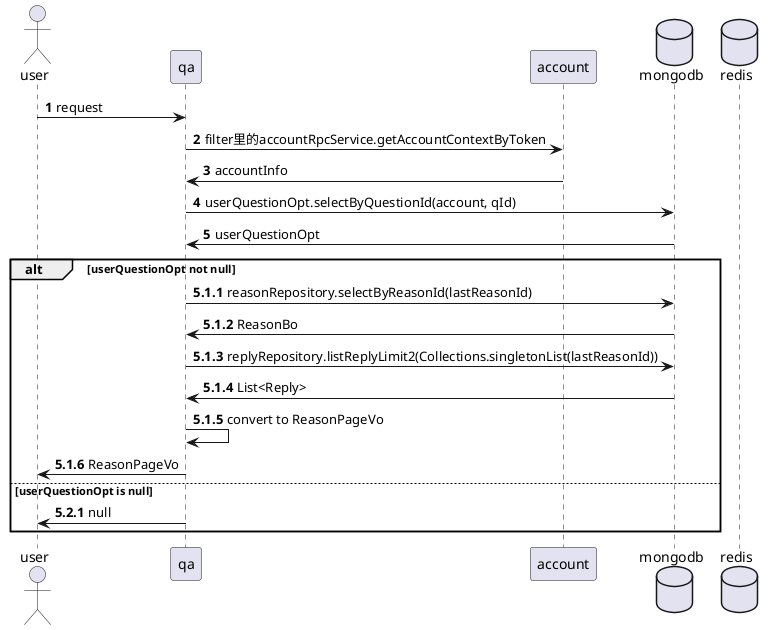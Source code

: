 @startuml

actor user
participant qa
participant account 
database mongodb
database redis

autonumber
user -> qa : request
qa -> account : filter里的accountRpcService.getAccountContextByToken
account -> qa : accountInfo
qa -> mongodb : userQuestionOpt.selectByQuestionId(account, qId)
mongodb -> qa : userQuestionOpt

alt userQuestionOpt not null
    autonumber 5.1.1
    qa -> mongodb : reasonRepository.selectByReasonId(lastReasonId)
    mongodb -> qa : ReasonBo
    qa -> mongodb : replyRepository.listReplyLimit2(Collections.singletonList(lastReasonId))
    mongodb -> qa : List<Reply>
    qa -> qa : convert to ReasonPageVo
    qa -> user : ReasonPageVo

else userQuestionOpt is null
    autonumber 5.2.1
    qa -> user : null

end

@enduml


